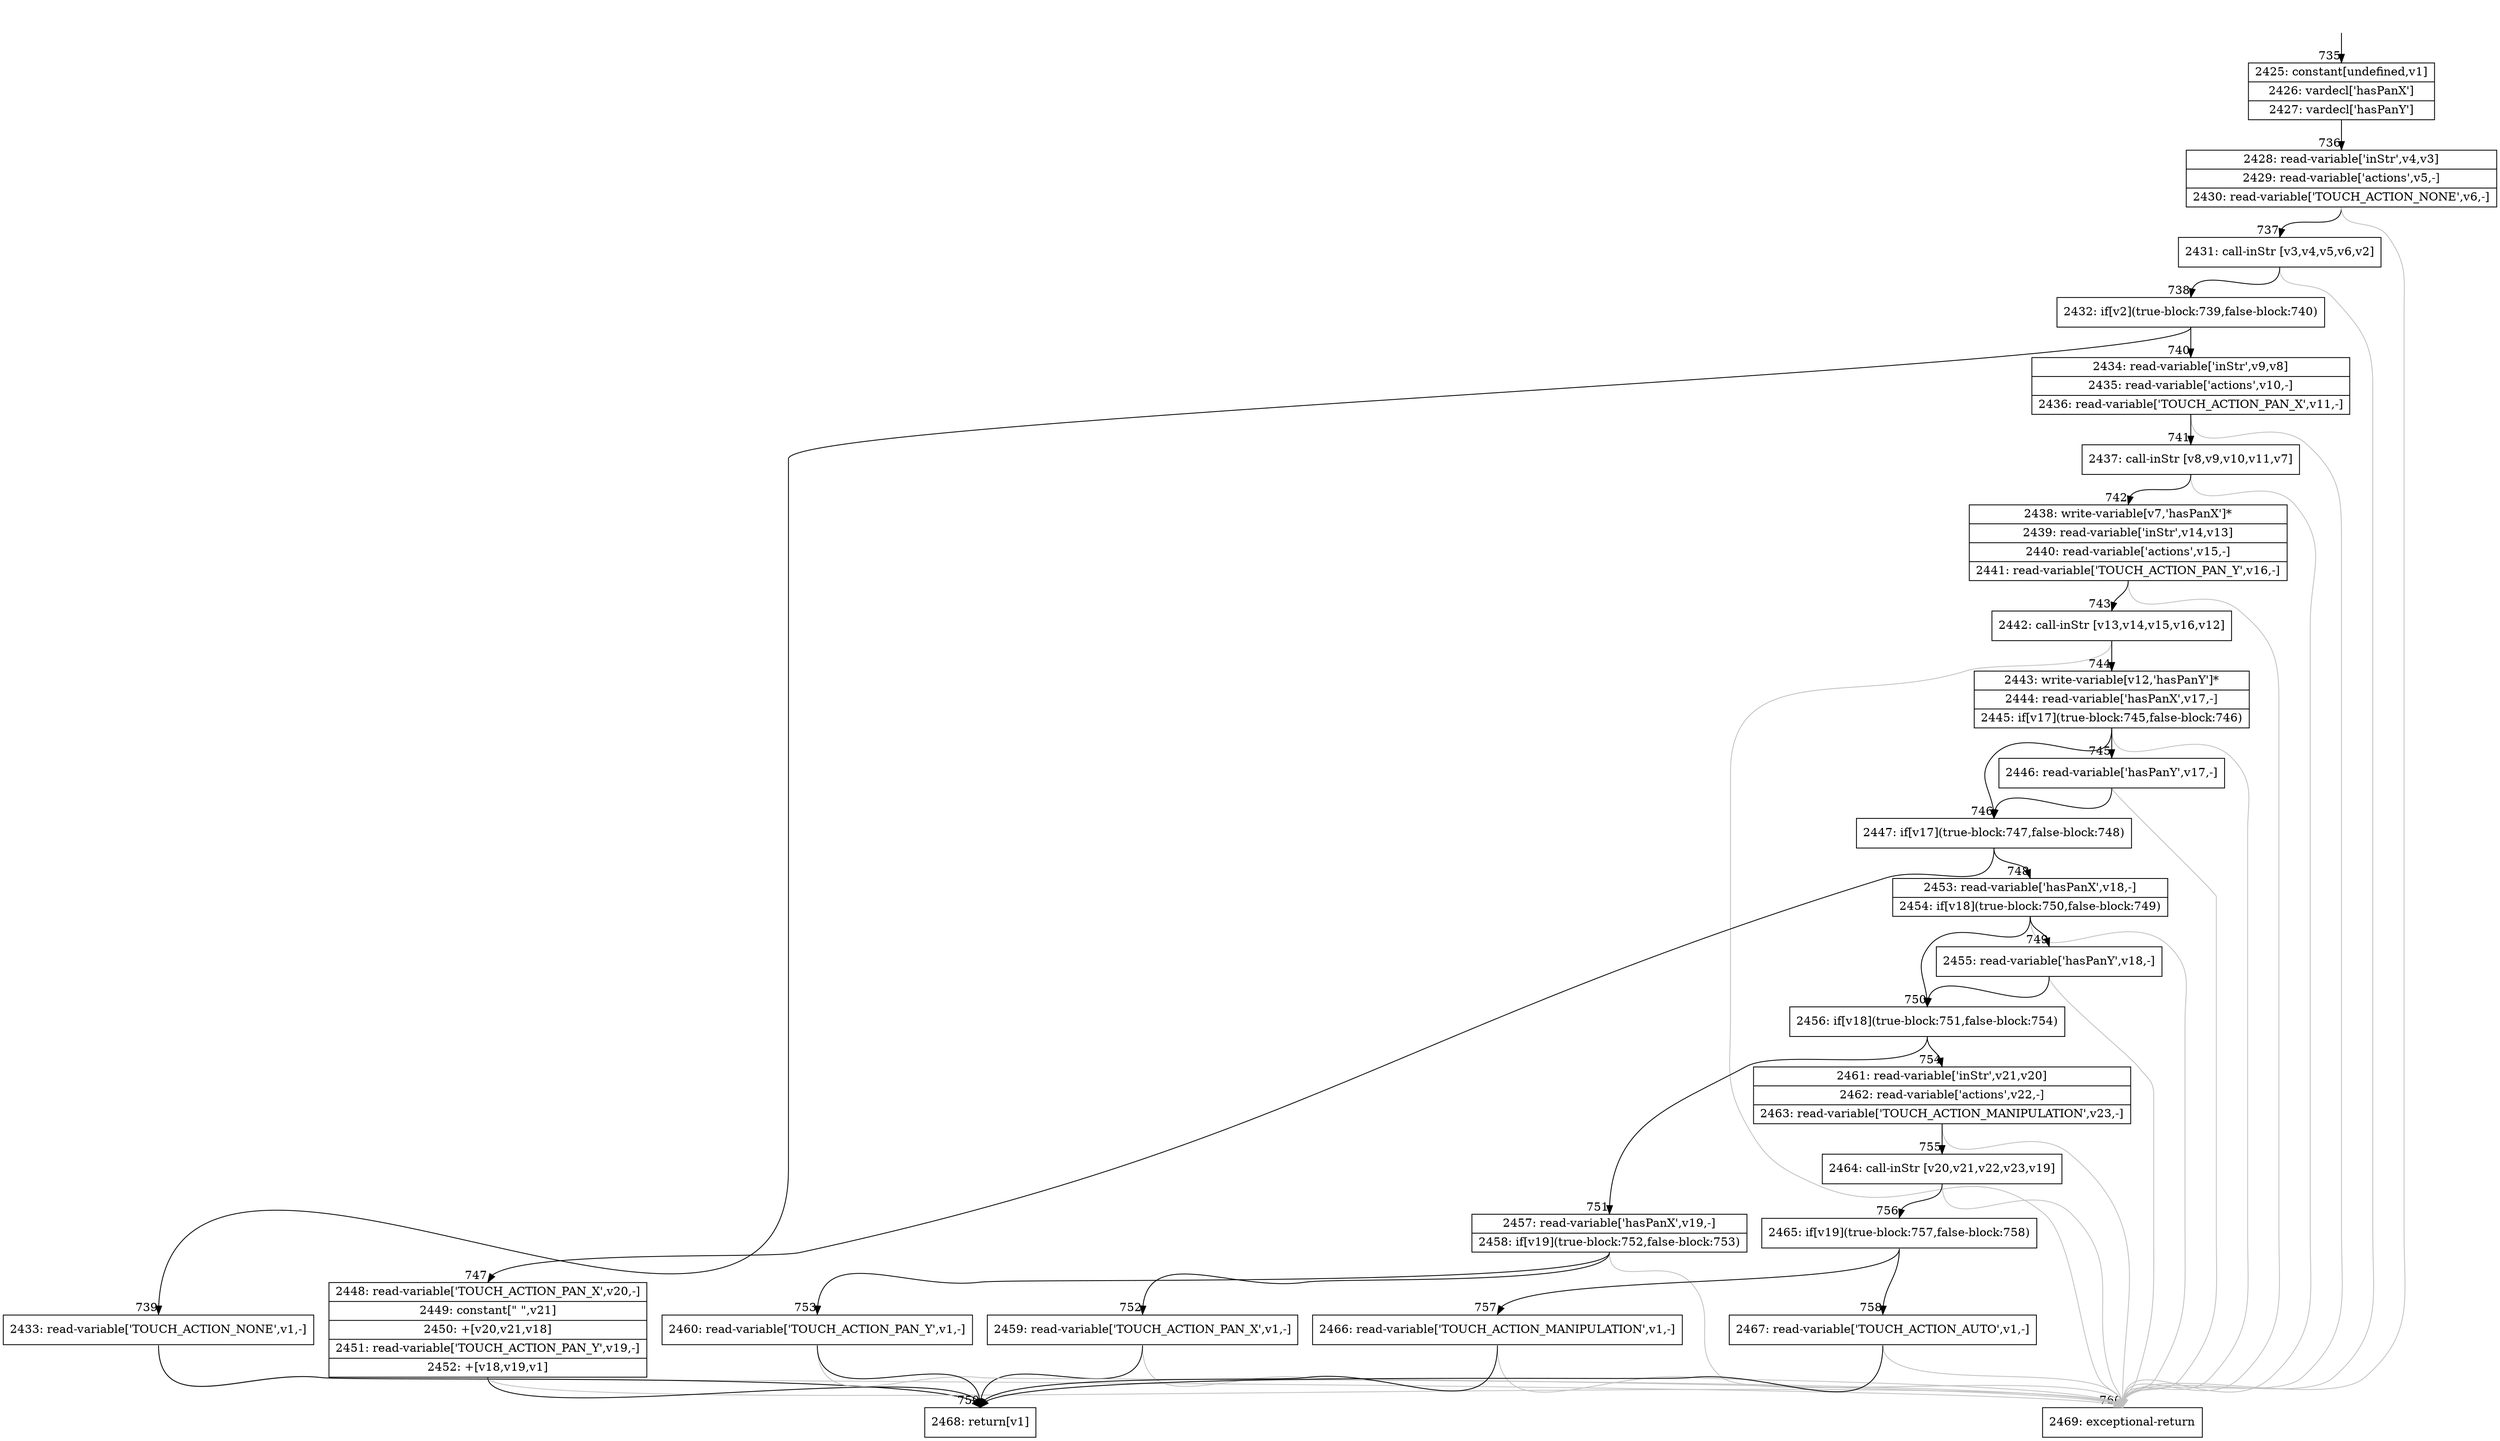 digraph {
rankdir="TD"
BB_entry65[shape=none,label=""];
BB_entry65 -> BB735 [tailport=s, headport=n, headlabel="    735"]
BB735 [shape=record label="{2425: constant[undefined,v1]|2426: vardecl['hasPanX']|2427: vardecl['hasPanY']}" ] 
BB735 -> BB736 [tailport=s, headport=n, headlabel="      736"]
BB736 [shape=record label="{2428: read-variable['inStr',v4,v3]|2429: read-variable['actions',v5,-]|2430: read-variable['TOUCH_ACTION_NONE',v6,-]}" ] 
BB736 -> BB737 [tailport=s, headport=n, headlabel="      737"]
BB736 -> BB760 [tailport=s, headport=n, color=gray, headlabel="      760"]
BB737 [shape=record label="{2431: call-inStr [v3,v4,v5,v6,v2]}" ] 
BB737 -> BB738 [tailport=s, headport=n, headlabel="      738"]
BB737 -> BB760 [tailport=s, headport=n, color=gray]
BB738 [shape=record label="{2432: if[v2](true-block:739,false-block:740)}" ] 
BB738 -> BB739 [tailport=s, headport=n, headlabel="      739"]
BB738 -> BB740 [tailport=s, headport=n, headlabel="      740"]
BB739 [shape=record label="{2433: read-variable['TOUCH_ACTION_NONE',v1,-]}" ] 
BB739 -> BB759 [tailport=s, headport=n, headlabel="      759"]
BB739 -> BB760 [tailport=s, headport=n, color=gray]
BB740 [shape=record label="{2434: read-variable['inStr',v9,v8]|2435: read-variable['actions',v10,-]|2436: read-variable['TOUCH_ACTION_PAN_X',v11,-]}" ] 
BB740 -> BB741 [tailport=s, headport=n, headlabel="      741"]
BB740 -> BB760 [tailport=s, headport=n, color=gray]
BB741 [shape=record label="{2437: call-inStr [v8,v9,v10,v11,v7]}" ] 
BB741 -> BB742 [tailport=s, headport=n, headlabel="      742"]
BB741 -> BB760 [tailport=s, headport=n, color=gray]
BB742 [shape=record label="{2438: write-variable[v7,'hasPanX']*|2439: read-variable['inStr',v14,v13]|2440: read-variable['actions',v15,-]|2441: read-variable['TOUCH_ACTION_PAN_Y',v16,-]}" ] 
BB742 -> BB743 [tailport=s, headport=n, headlabel="      743"]
BB742 -> BB760 [tailport=s, headport=n, color=gray]
BB743 [shape=record label="{2442: call-inStr [v13,v14,v15,v16,v12]}" ] 
BB743 -> BB744 [tailport=s, headport=n, headlabel="      744"]
BB743 -> BB760 [tailport=s, headport=n, color=gray]
BB744 [shape=record label="{2443: write-variable[v12,'hasPanY']*|2444: read-variable['hasPanX',v17,-]|2445: if[v17](true-block:745,false-block:746)}" ] 
BB744 -> BB746 [tailport=s, headport=n, headlabel="      746"]
BB744 -> BB745 [tailport=s, headport=n, headlabel="      745"]
BB744 -> BB760 [tailport=s, headport=n, color=gray]
BB745 [shape=record label="{2446: read-variable['hasPanY',v17,-]}" ] 
BB745 -> BB746 [tailport=s, headport=n]
BB745 -> BB760 [tailport=s, headport=n, color=gray]
BB746 [shape=record label="{2447: if[v17](true-block:747,false-block:748)}" ] 
BB746 -> BB747 [tailport=s, headport=n, headlabel="      747"]
BB746 -> BB748 [tailport=s, headport=n, headlabel="      748"]
BB747 [shape=record label="{2448: read-variable['TOUCH_ACTION_PAN_X',v20,-]|2449: constant[\" \",v21]|2450: +[v20,v21,v18]|2451: read-variable['TOUCH_ACTION_PAN_Y',v19,-]|2452: +[v18,v19,v1]}" ] 
BB747 -> BB759 [tailport=s, headport=n]
BB747 -> BB760 [tailport=s, headport=n, color=gray]
BB748 [shape=record label="{2453: read-variable['hasPanX',v18,-]|2454: if[v18](true-block:750,false-block:749)}" ] 
BB748 -> BB750 [tailport=s, headport=n, headlabel="      750"]
BB748 -> BB749 [tailport=s, headport=n, headlabel="      749"]
BB748 -> BB760 [tailport=s, headport=n, color=gray]
BB749 [shape=record label="{2455: read-variable['hasPanY',v18,-]}" ] 
BB749 -> BB750 [tailport=s, headport=n]
BB749 -> BB760 [tailport=s, headport=n, color=gray]
BB750 [shape=record label="{2456: if[v18](true-block:751,false-block:754)}" ] 
BB750 -> BB751 [tailport=s, headport=n, headlabel="      751"]
BB750 -> BB754 [tailport=s, headport=n, headlabel="      754"]
BB751 [shape=record label="{2457: read-variable['hasPanX',v19,-]|2458: if[v19](true-block:752,false-block:753)}" ] 
BB751 -> BB752 [tailport=s, headport=n, headlabel="      752"]
BB751 -> BB753 [tailport=s, headport=n, headlabel="      753"]
BB751 -> BB760 [tailport=s, headport=n, color=gray]
BB752 [shape=record label="{2459: read-variable['TOUCH_ACTION_PAN_X',v1,-]}" ] 
BB752 -> BB759 [tailport=s, headport=n]
BB752 -> BB760 [tailport=s, headport=n, color=gray]
BB753 [shape=record label="{2460: read-variable['TOUCH_ACTION_PAN_Y',v1,-]}" ] 
BB753 -> BB759 [tailport=s, headport=n]
BB753 -> BB760 [tailport=s, headport=n, color=gray]
BB754 [shape=record label="{2461: read-variable['inStr',v21,v20]|2462: read-variable['actions',v22,-]|2463: read-variable['TOUCH_ACTION_MANIPULATION',v23,-]}" ] 
BB754 -> BB755 [tailport=s, headport=n, headlabel="      755"]
BB754 -> BB760 [tailport=s, headport=n, color=gray]
BB755 [shape=record label="{2464: call-inStr [v20,v21,v22,v23,v19]}" ] 
BB755 -> BB756 [tailport=s, headport=n, headlabel="      756"]
BB755 -> BB760 [tailport=s, headport=n, color=gray]
BB756 [shape=record label="{2465: if[v19](true-block:757,false-block:758)}" ] 
BB756 -> BB757 [tailport=s, headport=n, headlabel="      757"]
BB756 -> BB758 [tailport=s, headport=n, headlabel="      758"]
BB757 [shape=record label="{2466: read-variable['TOUCH_ACTION_MANIPULATION',v1,-]}" ] 
BB757 -> BB759 [tailport=s, headport=n]
BB757 -> BB760 [tailport=s, headport=n, color=gray]
BB758 [shape=record label="{2467: read-variable['TOUCH_ACTION_AUTO',v1,-]}" ] 
BB758 -> BB759 [tailport=s, headport=n]
BB758 -> BB760 [tailport=s, headport=n, color=gray]
BB759 [shape=record label="{2468: return[v1]}" ] 
BB760 [shape=record label="{2469: exceptional-return}" ] 
//#$~ 1214
}
